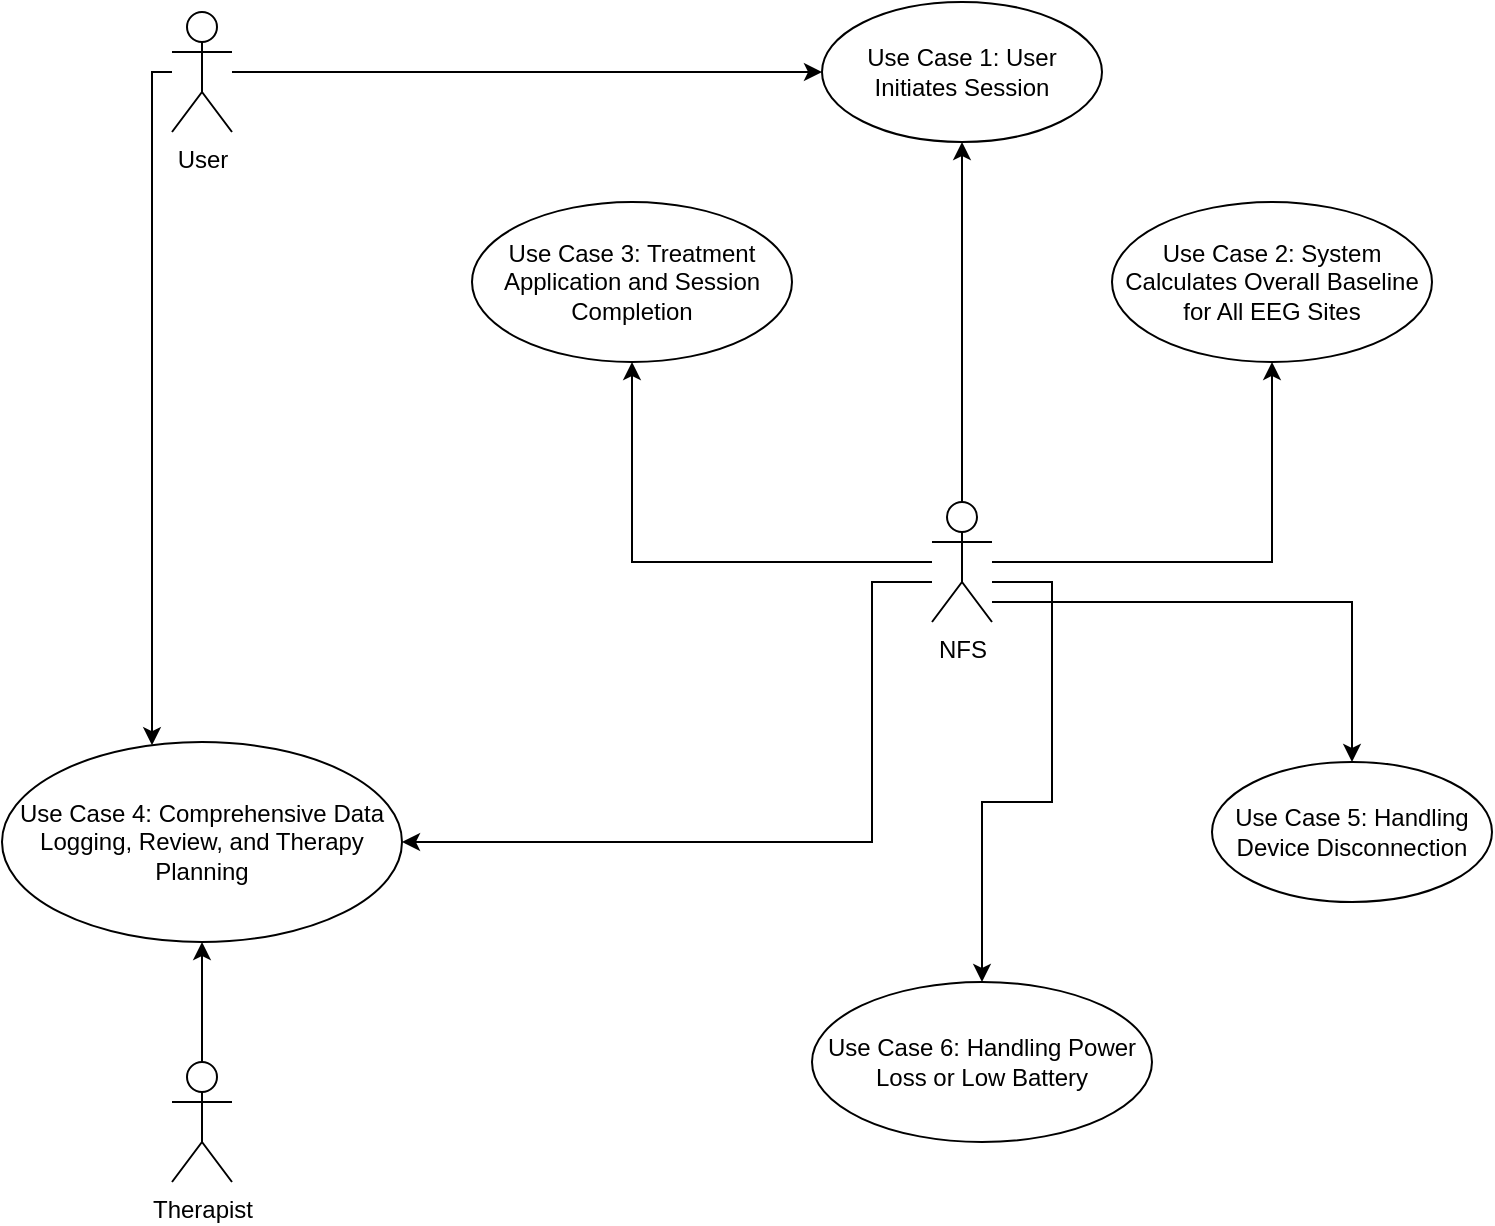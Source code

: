 <mxfile version="24.2.5" type="device">
  <diagram name="Page-1" id="Cidg7iAUaBsBqu00yiGP">
    <mxGraphModel dx="1034" dy="559" grid="1" gridSize="10" guides="1" tooltips="1" connect="1" arrows="1" fold="1" page="1" pageScale="1" pageWidth="850" pageHeight="1100" math="0" shadow="0">
      <root>
        <mxCell id="0" />
        <mxCell id="1" parent="0" />
        <mxCell id="youNXtdvEZPTi6tTRyyU-19" style="edgeStyle=orthogonalEdgeStyle;rounded=0;orthogonalLoop=1;jettySize=auto;html=1;" edge="1" parent="1" source="youNXtdvEZPTi6tTRyyU-1" target="youNXtdvEZPTi6tTRyyU-16">
          <mxGeometry relative="1" as="geometry">
            <Array as="points">
              <mxPoint x="120" y="135" />
            </Array>
          </mxGeometry>
        </mxCell>
        <mxCell id="youNXtdvEZPTi6tTRyyU-1" value="User" style="shape=umlActor;verticalLabelPosition=bottom;verticalAlign=top;html=1;" vertex="1" parent="1">
          <mxGeometry x="130" y="105" width="30" height="60" as="geometry" />
        </mxCell>
        <mxCell id="youNXtdvEZPTi6tTRyyU-20" style="edgeStyle=orthogonalEdgeStyle;rounded=0;orthogonalLoop=1;jettySize=auto;html=1;" edge="1" parent="1" source="youNXtdvEZPTi6tTRyyU-6" target="youNXtdvEZPTi6tTRyyU-16">
          <mxGeometry relative="1" as="geometry" />
        </mxCell>
        <mxCell id="youNXtdvEZPTi6tTRyyU-6" value="Therapist" style="shape=umlActor;verticalLabelPosition=bottom;verticalAlign=top;html=1;" vertex="1" parent="1">
          <mxGeometry x="130" y="630" width="30" height="60" as="geometry" />
        </mxCell>
        <mxCell id="youNXtdvEZPTi6tTRyyU-9" style="edgeStyle=orthogonalEdgeStyle;rounded=0;orthogonalLoop=1;jettySize=auto;html=1;" edge="1" parent="1" source="youNXtdvEZPTi6tTRyyU-7" target="youNXtdvEZPTi6tTRyyU-8">
          <mxGeometry relative="1" as="geometry" />
        </mxCell>
        <mxCell id="youNXtdvEZPTi6tTRyyU-12" style="edgeStyle=orthogonalEdgeStyle;rounded=0;orthogonalLoop=1;jettySize=auto;html=1;" edge="1" parent="1" source="youNXtdvEZPTi6tTRyyU-7" target="youNXtdvEZPTi6tTRyyU-11">
          <mxGeometry relative="1" as="geometry" />
        </mxCell>
        <mxCell id="youNXtdvEZPTi6tTRyyU-14" style="edgeStyle=orthogonalEdgeStyle;rounded=0;orthogonalLoop=1;jettySize=auto;html=1;" edge="1" parent="1" source="youNXtdvEZPTi6tTRyyU-7" target="youNXtdvEZPTi6tTRyyU-13">
          <mxGeometry relative="1" as="geometry" />
        </mxCell>
        <mxCell id="youNXtdvEZPTi6tTRyyU-21" style="edgeStyle=orthogonalEdgeStyle;rounded=0;orthogonalLoop=1;jettySize=auto;html=1;" edge="1" parent="1" source="youNXtdvEZPTi6tTRyyU-7" target="youNXtdvEZPTi6tTRyyU-16">
          <mxGeometry relative="1" as="geometry">
            <Array as="points">
              <mxPoint x="480" y="390" />
              <mxPoint x="480" y="520" />
            </Array>
          </mxGeometry>
        </mxCell>
        <mxCell id="youNXtdvEZPTi6tTRyyU-23" style="edgeStyle=orthogonalEdgeStyle;rounded=0;orthogonalLoop=1;jettySize=auto;html=1;" edge="1" parent="1" source="youNXtdvEZPTi6tTRyyU-7" target="youNXtdvEZPTi6tTRyyU-22">
          <mxGeometry relative="1" as="geometry">
            <Array as="points">
              <mxPoint x="720" y="400" />
            </Array>
          </mxGeometry>
        </mxCell>
        <mxCell id="youNXtdvEZPTi6tTRyyU-25" style="edgeStyle=orthogonalEdgeStyle;rounded=0;orthogonalLoop=1;jettySize=auto;html=1;" edge="1" parent="1" source="youNXtdvEZPTi6tTRyyU-7" target="youNXtdvEZPTi6tTRyyU-24">
          <mxGeometry relative="1" as="geometry">
            <Array as="points">
              <mxPoint x="570" y="390" />
              <mxPoint x="570" y="500" />
              <mxPoint x="535" y="500" />
            </Array>
          </mxGeometry>
        </mxCell>
        <mxCell id="youNXtdvEZPTi6tTRyyU-7" value="NFS" style="shape=umlActor;verticalLabelPosition=bottom;verticalAlign=top;html=1;" vertex="1" parent="1">
          <mxGeometry x="510" y="350" width="30" height="60" as="geometry" />
        </mxCell>
        <mxCell id="youNXtdvEZPTi6tTRyyU-8" value="Use Case 1: User Initiates Session" style="ellipse;whiteSpace=wrap;html=1;" vertex="1" parent="1">
          <mxGeometry x="455" y="100" width="140" height="70" as="geometry" />
        </mxCell>
        <mxCell id="youNXtdvEZPTi6tTRyyU-11" value="Use Case 2: System Calculates Overall Baseline for All EEG Sites" style="ellipse;whiteSpace=wrap;html=1;" vertex="1" parent="1">
          <mxGeometry x="600" y="200" width="160" height="80" as="geometry" />
        </mxCell>
        <mxCell id="youNXtdvEZPTi6tTRyyU-15" value="" style="edgeStyle=orthogonalEdgeStyle;rounded=0;orthogonalLoop=1;jettySize=auto;html=1;" edge="1" parent="1" source="youNXtdvEZPTi6tTRyyU-1" target="youNXtdvEZPTi6tTRyyU-8">
          <mxGeometry relative="1" as="geometry">
            <mxPoint x="260" y="230" as="sourcePoint" />
            <mxPoint x="525" y="170" as="targetPoint" />
          </mxGeometry>
        </mxCell>
        <mxCell id="youNXtdvEZPTi6tTRyyU-13" value="Use Case 3: Treatment Application and Session Completion" style="ellipse;whiteSpace=wrap;html=1;" vertex="1" parent="1">
          <mxGeometry x="280" y="200" width="160" height="80" as="geometry" />
        </mxCell>
        <mxCell id="youNXtdvEZPTi6tTRyyU-16" value="&lt;div&gt;Use Case 4: Comprehensive Data Logging, Review, and Therapy&lt;/div&gt;&lt;div&gt;Planning&lt;/div&gt;" style="ellipse;whiteSpace=wrap;html=1;" vertex="1" parent="1">
          <mxGeometry x="45" y="470" width="200" height="100" as="geometry" />
        </mxCell>
        <mxCell id="youNXtdvEZPTi6tTRyyU-22" value="Use Case 5: Handling Device Disconnection" style="ellipse;whiteSpace=wrap;html=1;" vertex="1" parent="1">
          <mxGeometry x="650" y="480" width="140" height="70" as="geometry" />
        </mxCell>
        <mxCell id="youNXtdvEZPTi6tTRyyU-24" value="Use Case 6: Handling Power Loss or Low Battery" style="ellipse;whiteSpace=wrap;html=1;" vertex="1" parent="1">
          <mxGeometry x="450" y="590" width="170" height="80" as="geometry" />
        </mxCell>
      </root>
    </mxGraphModel>
  </diagram>
</mxfile>
